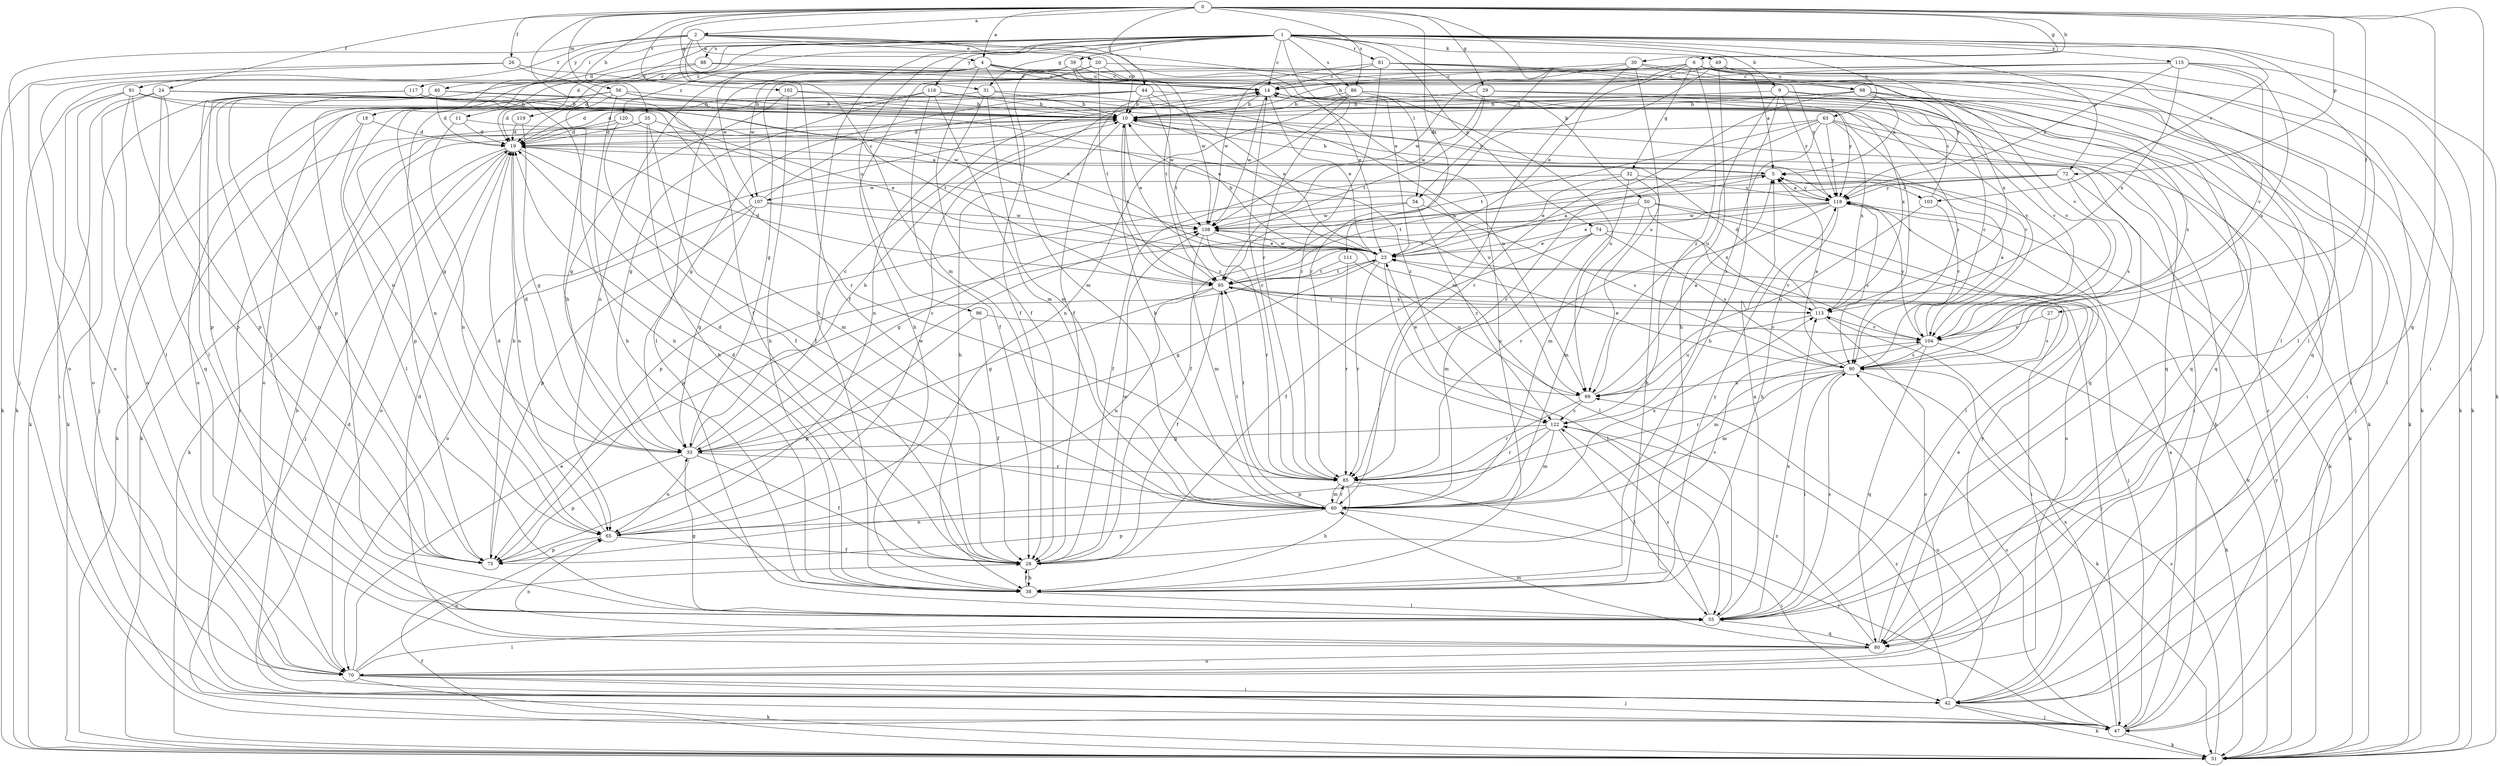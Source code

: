 strict digraph  {
0;
1;
2;
4;
5;
6;
9;
10;
11;
14;
18;
19;
20;
23;
24;
26;
27;
28;
29;
30;
31;
32;
33;
35;
38;
39;
40;
42;
44;
47;
49;
50;
51;
54;
55;
56;
60;
63;
65;
70;
72;
74;
75;
80;
81;
85;
86;
88;
90;
91;
95;
96;
98;
99;
102;
103;
104;
107;
108;
111;
113;
115;
116;
117;
118;
119;
120;
122;
0 -> 2  [label=a];
0 -> 4  [label=a];
0 -> 6  [label=b];
0 -> 24  [label=f];
0 -> 26  [label=f];
0 -> 27  [label=f];
0 -> 29  [label=g];
0 -> 30  [label=g];
0 -> 31  [label=g];
0 -> 35  [label=h];
0 -> 38  [label=h];
0 -> 44  [label=j];
0 -> 47  [label=j];
0 -> 54  [label=l];
0 -> 56  [label=m];
0 -> 72  [label=p];
0 -> 80  [label=q];
0 -> 86  [label=s];
0 -> 102  [label=v];
0 -> 111  [label=x];
1 -> 9  [label=b];
1 -> 11  [label=c];
1 -> 14  [label=c];
1 -> 18  [label=d];
1 -> 19  [label=d];
1 -> 31  [label=g];
1 -> 38  [label=h];
1 -> 39  [label=i];
1 -> 40  [label=i];
1 -> 42  [label=i];
1 -> 49  [label=k];
1 -> 50  [label=k];
1 -> 51  [label=k];
1 -> 63  [label=n];
1 -> 65  [label=n];
1 -> 72  [label=p];
1 -> 74  [label=p];
1 -> 81  [label=r];
1 -> 85  [label=r];
1 -> 86  [label=s];
1 -> 88  [label=s];
1 -> 96  [label=u];
1 -> 103  [label=v];
1 -> 115  [label=y];
1 -> 116  [label=y];
1 -> 119  [label=z];
2 -> 4  [label=a];
2 -> 10  [label=b];
2 -> 20  [label=e];
2 -> 23  [label=e];
2 -> 28  [label=f];
2 -> 47  [label=j];
2 -> 54  [label=l];
2 -> 60  [label=m];
2 -> 91  [label=t];
2 -> 117  [label=y];
4 -> 14  [label=c];
4 -> 23  [label=e];
4 -> 28  [label=f];
4 -> 42  [label=i];
4 -> 60  [label=m];
4 -> 70  [label=o];
4 -> 98  [label=u];
4 -> 107  [label=w];
4 -> 120  [label=z];
5 -> 10  [label=b];
5 -> 95  [label=t];
5 -> 103  [label=v];
5 -> 107  [label=w];
5 -> 118  [label=y];
6 -> 10  [label=b];
6 -> 23  [label=e];
6 -> 28  [label=f];
6 -> 32  [label=g];
6 -> 42  [label=i];
6 -> 55  [label=l];
6 -> 98  [label=u];
6 -> 107  [label=w];
6 -> 113  [label=x];
6 -> 122  [label=z];
9 -> 10  [label=b];
9 -> 38  [label=h];
9 -> 47  [label=j];
9 -> 99  [label=u];
9 -> 104  [label=v];
9 -> 118  [label=y];
10 -> 19  [label=d];
10 -> 23  [label=e];
10 -> 38  [label=h];
10 -> 51  [label=k];
10 -> 80  [label=q];
10 -> 95  [label=t];
10 -> 104  [label=v];
10 -> 122  [label=z];
11 -> 19  [label=d];
11 -> 65  [label=n];
11 -> 99  [label=u];
14 -> 10  [label=b];
14 -> 23  [label=e];
14 -> 108  [label=w];
18 -> 19  [label=d];
18 -> 42  [label=i];
18 -> 55  [label=l];
19 -> 5  [label=a];
19 -> 47  [label=j];
19 -> 51  [label=k];
19 -> 60  [label=m];
19 -> 65  [label=n];
19 -> 70  [label=o];
20 -> 14  [label=c];
20 -> 38  [label=h];
20 -> 51  [label=k];
20 -> 95  [label=t];
20 -> 104  [label=v];
23 -> 5  [label=a];
23 -> 10  [label=b];
23 -> 33  [label=g];
23 -> 55  [label=l];
23 -> 85  [label=r];
23 -> 95  [label=t];
23 -> 108  [label=w];
24 -> 10  [label=b];
24 -> 23  [label=e];
24 -> 51  [label=k];
24 -> 70  [label=o];
24 -> 75  [label=p];
24 -> 80  [label=q];
24 -> 95  [label=t];
26 -> 14  [label=c];
26 -> 28  [label=f];
26 -> 51  [label=k];
26 -> 70  [label=o];
27 -> 90  [label=s];
27 -> 104  [label=v];
28 -> 19  [label=d];
28 -> 38  [label=h];
28 -> 104  [label=v];
28 -> 108  [label=w];
29 -> 10  [label=b];
29 -> 51  [label=k];
29 -> 80  [label=q];
29 -> 95  [label=t];
29 -> 108  [label=w];
29 -> 118  [label=y];
30 -> 14  [label=c];
30 -> 51  [label=k];
30 -> 55  [label=l];
30 -> 60  [label=m];
30 -> 99  [label=u];
30 -> 108  [label=w];
31 -> 10  [label=b];
31 -> 60  [label=m];
31 -> 65  [label=n];
31 -> 70  [label=o];
31 -> 99  [label=u];
32 -> 23  [label=e];
32 -> 28  [label=f];
32 -> 38  [label=h];
32 -> 60  [label=m];
32 -> 118  [label=y];
33 -> 10  [label=b];
33 -> 14  [label=c];
33 -> 19  [label=d];
33 -> 28  [label=f];
33 -> 65  [label=n];
33 -> 75  [label=p];
33 -> 85  [label=r];
33 -> 108  [label=w];
35 -> 19  [label=d];
35 -> 28  [label=f];
35 -> 38  [label=h];
35 -> 75  [label=p];
35 -> 122  [label=z];
38 -> 14  [label=c];
38 -> 28  [label=f];
38 -> 55  [label=l];
38 -> 118  [label=y];
39 -> 14  [label=c];
39 -> 28  [label=f];
39 -> 55  [label=l];
39 -> 65  [label=n];
39 -> 95  [label=t];
39 -> 108  [label=w];
40 -> 10  [label=b];
40 -> 19  [label=d];
40 -> 23  [label=e];
40 -> 47  [label=j];
40 -> 55  [label=l];
40 -> 75  [label=p];
42 -> 10  [label=b];
42 -> 19  [label=d];
42 -> 47  [label=j];
42 -> 51  [label=k];
42 -> 99  [label=u];
42 -> 122  [label=z];
44 -> 10  [label=b];
44 -> 23  [label=e];
44 -> 33  [label=g];
44 -> 65  [label=n];
44 -> 70  [label=o];
44 -> 90  [label=s];
44 -> 108  [label=w];
47 -> 5  [label=a];
47 -> 10  [label=b];
47 -> 14  [label=c];
47 -> 51  [label=k];
47 -> 90  [label=s];
47 -> 113  [label=x];
49 -> 5  [label=a];
49 -> 14  [label=c];
49 -> 38  [label=h];
49 -> 55  [label=l];
49 -> 85  [label=r];
50 -> 55  [label=l];
50 -> 60  [label=m];
50 -> 70  [label=o];
50 -> 95  [label=t];
50 -> 108  [label=w];
50 -> 113  [label=x];
51 -> 28  [label=f];
51 -> 90  [label=s];
51 -> 118  [label=y];
54 -> 33  [label=g];
54 -> 90  [label=s];
54 -> 108  [label=w];
54 -> 122  [label=z];
55 -> 5  [label=a];
55 -> 33  [label=g];
55 -> 80  [label=q];
55 -> 90  [label=s];
55 -> 113  [label=x];
55 -> 122  [label=z];
56 -> 10  [label=b];
56 -> 19  [label=d];
56 -> 33  [label=g];
56 -> 38  [label=h];
56 -> 42  [label=i];
56 -> 90  [label=s];
56 -> 118  [label=y];
60 -> 10  [label=b];
60 -> 19  [label=d];
60 -> 42  [label=i];
60 -> 65  [label=n];
60 -> 75  [label=p];
60 -> 85  [label=r];
60 -> 95  [label=t];
60 -> 113  [label=x];
63 -> 19  [label=d];
63 -> 42  [label=i];
63 -> 51  [label=k];
63 -> 85  [label=r];
63 -> 95  [label=t];
63 -> 113  [label=x];
63 -> 118  [label=y];
63 -> 122  [label=z];
65 -> 14  [label=c];
65 -> 19  [label=d];
65 -> 28  [label=f];
65 -> 75  [label=p];
70 -> 23  [label=e];
70 -> 42  [label=i];
70 -> 47  [label=j];
70 -> 51  [label=k];
70 -> 55  [label=l];
70 -> 65  [label=n];
70 -> 118  [label=y];
72 -> 28  [label=f];
72 -> 51  [label=k];
72 -> 75  [label=p];
72 -> 90  [label=s];
72 -> 118  [label=y];
74 -> 23  [label=e];
74 -> 28  [label=f];
74 -> 60  [label=m];
74 -> 90  [label=s];
74 -> 104  [label=v];
75 -> 10  [label=b];
80 -> 19  [label=d];
80 -> 23  [label=e];
80 -> 60  [label=m];
80 -> 65  [label=n];
80 -> 70  [label=o];
80 -> 122  [label=z];
81 -> 14  [label=c];
81 -> 51  [label=k];
81 -> 80  [label=q];
81 -> 85  [label=r];
81 -> 108  [label=w];
81 -> 118  [label=y];
85 -> 14  [label=c];
85 -> 38  [label=h];
85 -> 47  [label=j];
85 -> 60  [label=m];
85 -> 95  [label=t];
86 -> 10  [label=b];
86 -> 65  [label=n];
86 -> 80  [label=q];
86 -> 95  [label=t];
86 -> 99  [label=u];
86 -> 104  [label=v];
88 -> 14  [label=c];
88 -> 55  [label=l];
88 -> 75  [label=p];
88 -> 118  [label=y];
90 -> 5  [label=a];
90 -> 14  [label=c];
90 -> 23  [label=e];
90 -> 51  [label=k];
90 -> 55  [label=l];
90 -> 60  [label=m];
90 -> 85  [label=r];
90 -> 99  [label=u];
91 -> 10  [label=b];
91 -> 42  [label=i];
91 -> 55  [label=l];
91 -> 70  [label=o];
91 -> 75  [label=p];
91 -> 85  [label=r];
95 -> 19  [label=d];
95 -> 28  [label=f];
95 -> 33  [label=g];
95 -> 42  [label=i];
95 -> 47  [label=j];
95 -> 65  [label=n];
95 -> 113  [label=x];
96 -> 28  [label=f];
96 -> 75  [label=p];
96 -> 104  [label=v];
98 -> 5  [label=a];
98 -> 10  [label=b];
98 -> 19  [label=d];
98 -> 42  [label=i];
98 -> 51  [label=k];
98 -> 80  [label=q];
98 -> 85  [label=r];
98 -> 90  [label=s];
99 -> 5  [label=a];
99 -> 23  [label=e];
99 -> 85  [label=r];
99 -> 122  [label=z];
102 -> 10  [label=b];
102 -> 33  [label=g];
102 -> 38  [label=h];
102 -> 104  [label=v];
103 -> 14  [label=c];
103 -> 99  [label=u];
103 -> 104  [label=v];
104 -> 5  [label=a];
104 -> 51  [label=k];
104 -> 60  [label=m];
104 -> 80  [label=q];
104 -> 90  [label=s];
104 -> 118  [label=y];
107 -> 14  [label=c];
107 -> 33  [label=g];
107 -> 55  [label=l];
107 -> 70  [label=o];
107 -> 75  [label=p];
107 -> 108  [label=w];
108 -> 23  [label=e];
108 -> 47  [label=j];
108 -> 60  [label=m];
108 -> 85  [label=r];
111 -> 85  [label=r];
111 -> 95  [label=t];
111 -> 99  [label=u];
113 -> 19  [label=d];
113 -> 70  [label=o];
113 -> 95  [label=t];
113 -> 99  [label=u];
113 -> 104  [label=v];
115 -> 14  [label=c];
115 -> 19  [label=d];
115 -> 33  [label=g];
115 -> 51  [label=k];
115 -> 90  [label=s];
115 -> 104  [label=v];
115 -> 113  [label=x];
115 -> 118  [label=y];
116 -> 10  [label=b];
116 -> 19  [label=d];
116 -> 28  [label=f];
116 -> 33  [label=g];
116 -> 60  [label=m];
116 -> 113  [label=x];
117 -> 10  [label=b];
117 -> 38  [label=h];
117 -> 51  [label=k];
117 -> 55  [label=l];
117 -> 75  [label=p];
117 -> 108  [label=w];
118 -> 5  [label=a];
118 -> 23  [label=e];
118 -> 38  [label=h];
118 -> 51  [label=k];
118 -> 75  [label=p];
118 -> 85  [label=r];
118 -> 90  [label=s];
118 -> 108  [label=w];
119 -> 19  [label=d];
119 -> 33  [label=g];
120 -> 19  [label=d];
120 -> 23  [label=e];
120 -> 28  [label=f];
120 -> 51  [label=k];
122 -> 33  [label=g];
122 -> 55  [label=l];
122 -> 60  [label=m];
122 -> 75  [label=p];
122 -> 85  [label=r];
}
